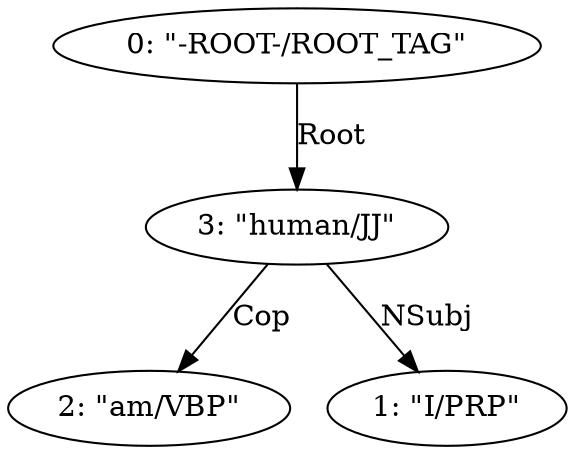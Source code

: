 digraph G {
	Node_0xc425b88740->Node_0xc425b88780[ label=Root ];
	Node_0xc425b88780->Node_0xc425b88800[ label=Cop ];
	Node_0xc425b88780->Node_0xc425b887c0[ label=NSubj ];
	Node_0xc425b88740 [ label="0: &#34;-ROOT-/ROOT_TAG&#34;" ];
	Node_0xc425b88780 [ label="3: &#34;human/JJ&#34;" ];
	Node_0xc425b887c0 [ label="1: &#34;I/PRP&#34;" ];
	Node_0xc425b88800 [ label="2: &#34;am/VBP&#34;" ];

}
